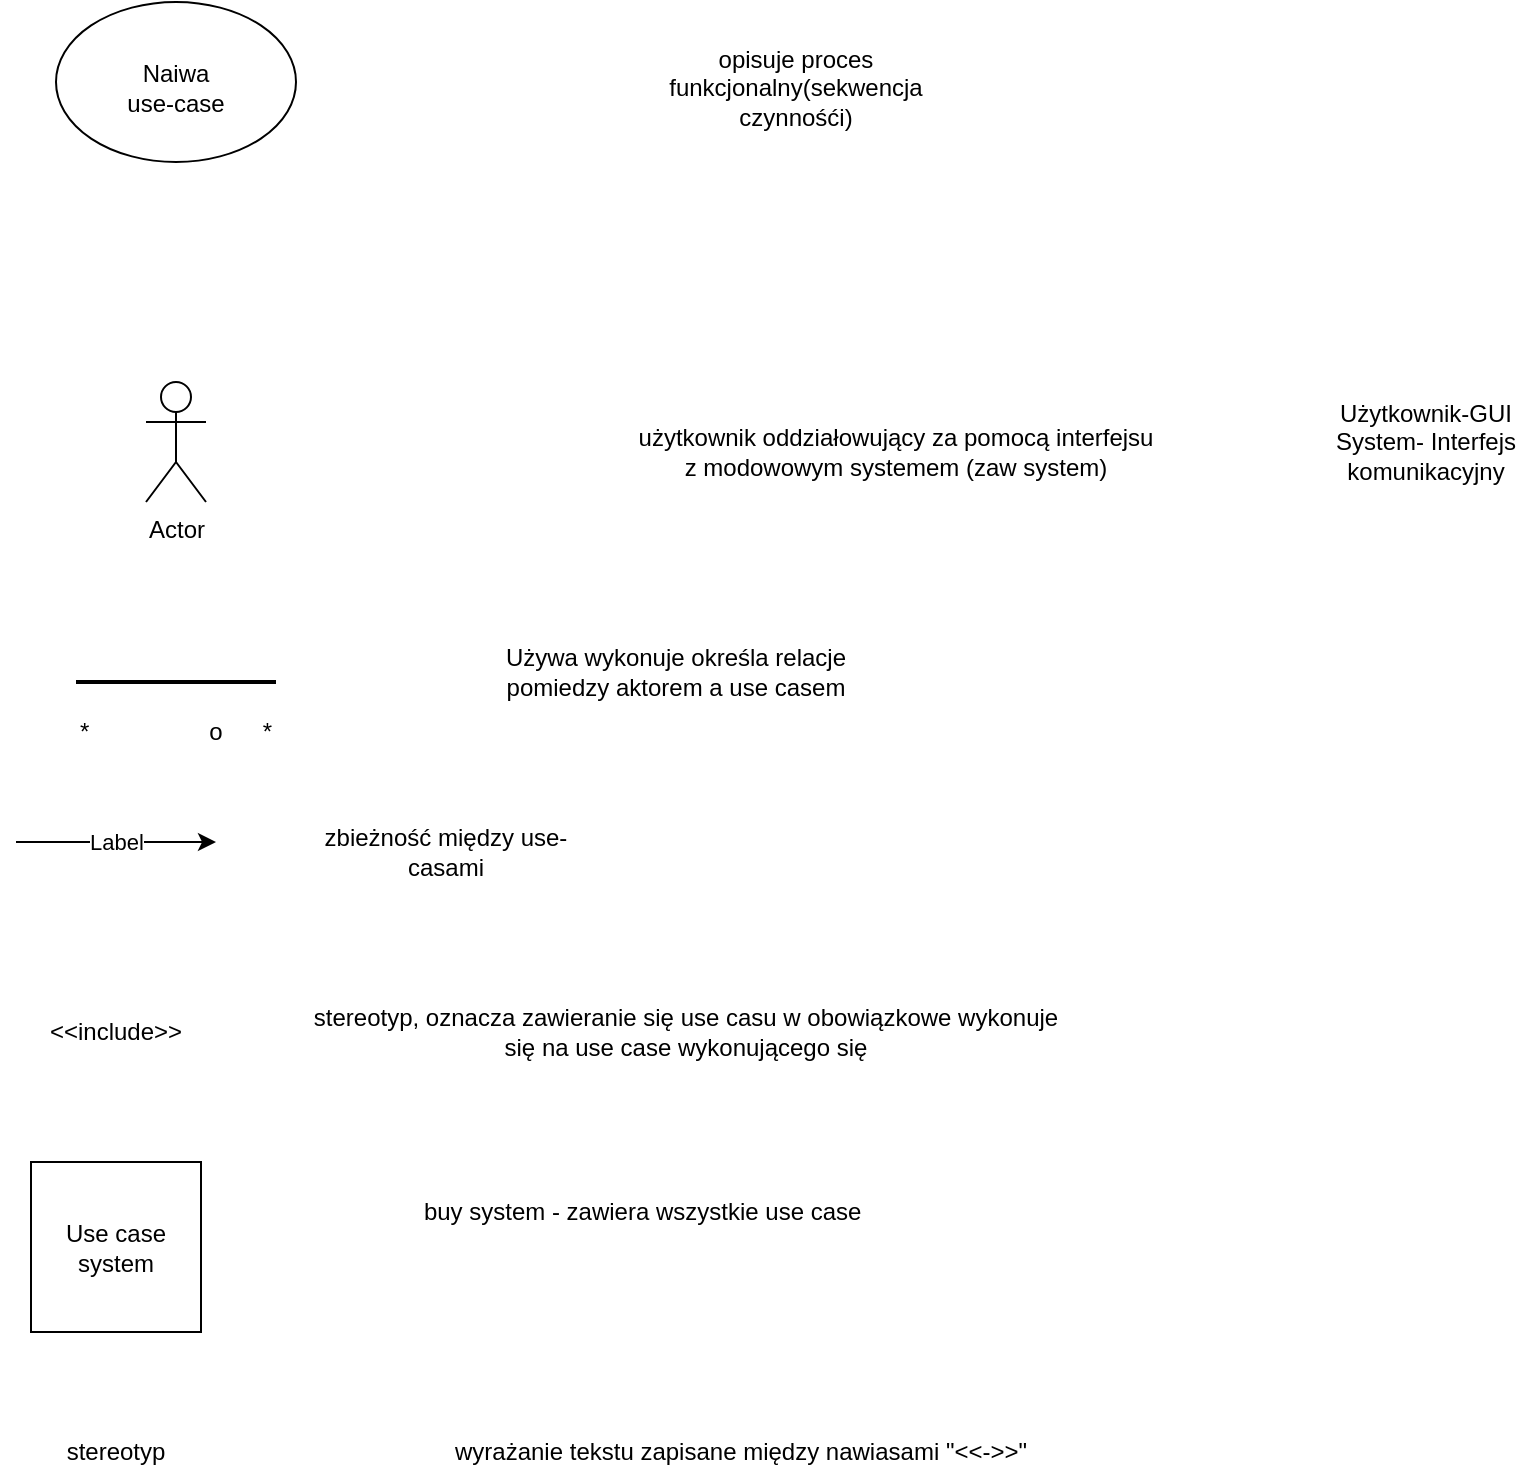 <mxfile version="21.1.4" type="device">
  <diagram name="Strona-1" id="el2Ja97uhe5Jfx8_7PpY">
    <mxGraphModel dx="1010" dy="573" grid="1" gridSize="10" guides="1" tooltips="1" connect="1" arrows="1" fold="1" page="1" pageScale="1" pageWidth="827" pageHeight="1169" math="0" shadow="0">
      <root>
        <mxCell id="0" />
        <mxCell id="1" parent="0" />
        <mxCell id="UFB5PVYr48k-TYvRi-fI-1" value="" style="ellipse;whiteSpace=wrap;html=1;" vertex="1" parent="1">
          <mxGeometry x="90" y="40" width="120" height="80" as="geometry" />
        </mxCell>
        <mxCell id="UFB5PVYr48k-TYvRi-fI-3" value="opisuje proces funkcjonalny(sekwencja czynnośći)" style="text;html=1;strokeColor=none;fillColor=none;align=center;verticalAlign=middle;whiteSpace=wrap;rounded=0;" vertex="1" parent="1">
          <mxGeometry x="380" y="70" width="160" height="25" as="geometry" />
        </mxCell>
        <mxCell id="UFB5PVYr48k-TYvRi-fI-4" value="Naiwa use-case" style="text;html=1;strokeColor=none;fillColor=none;align=center;verticalAlign=middle;whiteSpace=wrap;rounded=0;" vertex="1" parent="1">
          <mxGeometry x="120" y="67.5" width="60" height="30" as="geometry" />
        </mxCell>
        <mxCell id="UFB5PVYr48k-TYvRi-fI-5" value="Actor" style="shape=umlActor;verticalLabelPosition=bottom;verticalAlign=top;html=1;outlineConnect=0;" vertex="1" parent="1">
          <mxGeometry x="135" y="230" width="30" height="60" as="geometry" />
        </mxCell>
        <mxCell id="UFB5PVYr48k-TYvRi-fI-6" value="użytkownik oddziałowujący za pomocą interfejsu z modowowym systemem (zaw system)" style="text;html=1;strokeColor=none;fillColor=none;align=center;verticalAlign=middle;whiteSpace=wrap;rounded=0;" vertex="1" parent="1">
          <mxGeometry x="380" y="250" width="260" height="30" as="geometry" />
        </mxCell>
        <mxCell id="UFB5PVYr48k-TYvRi-fI-7" value="Użytkownik-GUI&lt;br&gt;System- Interfejs komunikacyjny" style="text;html=1;strokeColor=none;fillColor=none;align=center;verticalAlign=middle;whiteSpace=wrap;rounded=0;" vertex="1" parent="1">
          <mxGeometry x="720" y="245" width="110" height="30" as="geometry" />
        </mxCell>
        <mxCell id="UFB5PVYr48k-TYvRi-fI-8" value="" style="shape=link;html=1;rounded=0;width=-1;" edge="1" parent="1">
          <mxGeometry width="100" relative="1" as="geometry">
            <mxPoint x="100" y="380" as="sourcePoint" />
            <mxPoint x="200" y="380" as="targetPoint" />
          </mxGeometry>
        </mxCell>
        <mxCell id="UFB5PVYr48k-TYvRi-fI-9" value="*&amp;nbsp; &amp;nbsp; &amp;nbsp; &amp;nbsp; &amp;nbsp; &amp;nbsp; &amp;nbsp; &amp;nbsp; &amp;nbsp; o&amp;nbsp; &amp;nbsp; &amp;nbsp; *" style="text;html=1;strokeColor=none;fillColor=none;align=center;verticalAlign=middle;whiteSpace=wrap;rounded=0;" vertex="1" parent="1">
          <mxGeometry x="100" y="390" width="100" height="30" as="geometry" />
        </mxCell>
        <mxCell id="UFB5PVYr48k-TYvRi-fI-10" value="Używa wykonuje określa relacje pomiedzy aktorem a use casem" style="text;html=1;strokeColor=none;fillColor=none;align=center;verticalAlign=middle;whiteSpace=wrap;rounded=0;" vertex="1" parent="1">
          <mxGeometry x="300" y="360" width="200" height="30" as="geometry" />
        </mxCell>
        <mxCell id="UFB5PVYr48k-TYvRi-fI-12" value="" style="endArrow=classic;html=1;rounded=0;" edge="1" parent="1">
          <mxGeometry relative="1" as="geometry">
            <mxPoint x="70" y="460" as="sourcePoint" />
            <mxPoint x="170" y="460" as="targetPoint" />
            <Array as="points">
              <mxPoint x="110" y="460" />
            </Array>
          </mxGeometry>
        </mxCell>
        <mxCell id="UFB5PVYr48k-TYvRi-fI-13" value="Label" style="edgeLabel;resizable=0;html=1;align=center;verticalAlign=middle;" connectable="0" vertex="1" parent="UFB5PVYr48k-TYvRi-fI-12">
          <mxGeometry relative="1" as="geometry" />
        </mxCell>
        <mxCell id="UFB5PVYr48k-TYvRi-fI-14" value="zbieżność między use-casami" style="text;html=1;strokeColor=none;fillColor=none;align=center;verticalAlign=middle;whiteSpace=wrap;rounded=0;" vertex="1" parent="1">
          <mxGeometry x="220" y="450" width="130" height="30" as="geometry" />
        </mxCell>
        <mxCell id="UFB5PVYr48k-TYvRi-fI-15" value="&amp;lt;&amp;lt;include&amp;gt;&amp;gt;" style="text;html=1;strokeColor=none;fillColor=none;align=center;verticalAlign=middle;whiteSpace=wrap;rounded=0;" vertex="1" parent="1">
          <mxGeometry x="90" y="540" width="60" height="30" as="geometry" />
        </mxCell>
        <mxCell id="UFB5PVYr48k-TYvRi-fI-16" value="stereotyp, oznacza zawieranie się use casu w obowiązkowe wykonuje się na use case wykonującego się" style="text;html=1;strokeColor=none;fillColor=none;align=center;verticalAlign=middle;whiteSpace=wrap;rounded=0;" vertex="1" parent="1">
          <mxGeometry x="210" y="540" width="390" height="30" as="geometry" />
        </mxCell>
        <mxCell id="UFB5PVYr48k-TYvRi-fI-17" value="" style="whiteSpace=wrap;html=1;aspect=fixed;" vertex="1" parent="1">
          <mxGeometry x="77.5" y="620" width="85" height="85" as="geometry" />
        </mxCell>
        <mxCell id="UFB5PVYr48k-TYvRi-fI-18" value="buy system - zawiera wszystkie use case&amp;nbsp;" style="text;html=1;strokeColor=none;fillColor=none;align=center;verticalAlign=middle;whiteSpace=wrap;rounded=0;" vertex="1" parent="1">
          <mxGeometry x="200" y="630" width="370" height="30" as="geometry" />
        </mxCell>
        <mxCell id="UFB5PVYr48k-TYvRi-fI-19" value="Use case system" style="text;html=1;strokeColor=none;fillColor=none;align=center;verticalAlign=middle;whiteSpace=wrap;rounded=0;" vertex="1" parent="1">
          <mxGeometry x="90" y="647.5" width="60" height="30" as="geometry" />
        </mxCell>
        <mxCell id="UFB5PVYr48k-TYvRi-fI-20" value="stereotyp" style="text;html=1;strokeColor=none;fillColor=none;align=center;verticalAlign=middle;whiteSpace=wrap;rounded=0;" vertex="1" parent="1">
          <mxGeometry x="90" y="750" width="60" height="30" as="geometry" />
        </mxCell>
        <mxCell id="UFB5PVYr48k-TYvRi-fI-21" value="wyrażanie tekstu zapisane między nawiasami &quot;&amp;lt;&amp;lt;-&amp;gt;&amp;gt;&quot;" style="text;html=1;strokeColor=none;fillColor=none;align=center;verticalAlign=middle;whiteSpace=wrap;rounded=0;" vertex="1" parent="1">
          <mxGeometry x="255" y="750" width="355" height="30" as="geometry" />
        </mxCell>
      </root>
    </mxGraphModel>
  </diagram>
</mxfile>
